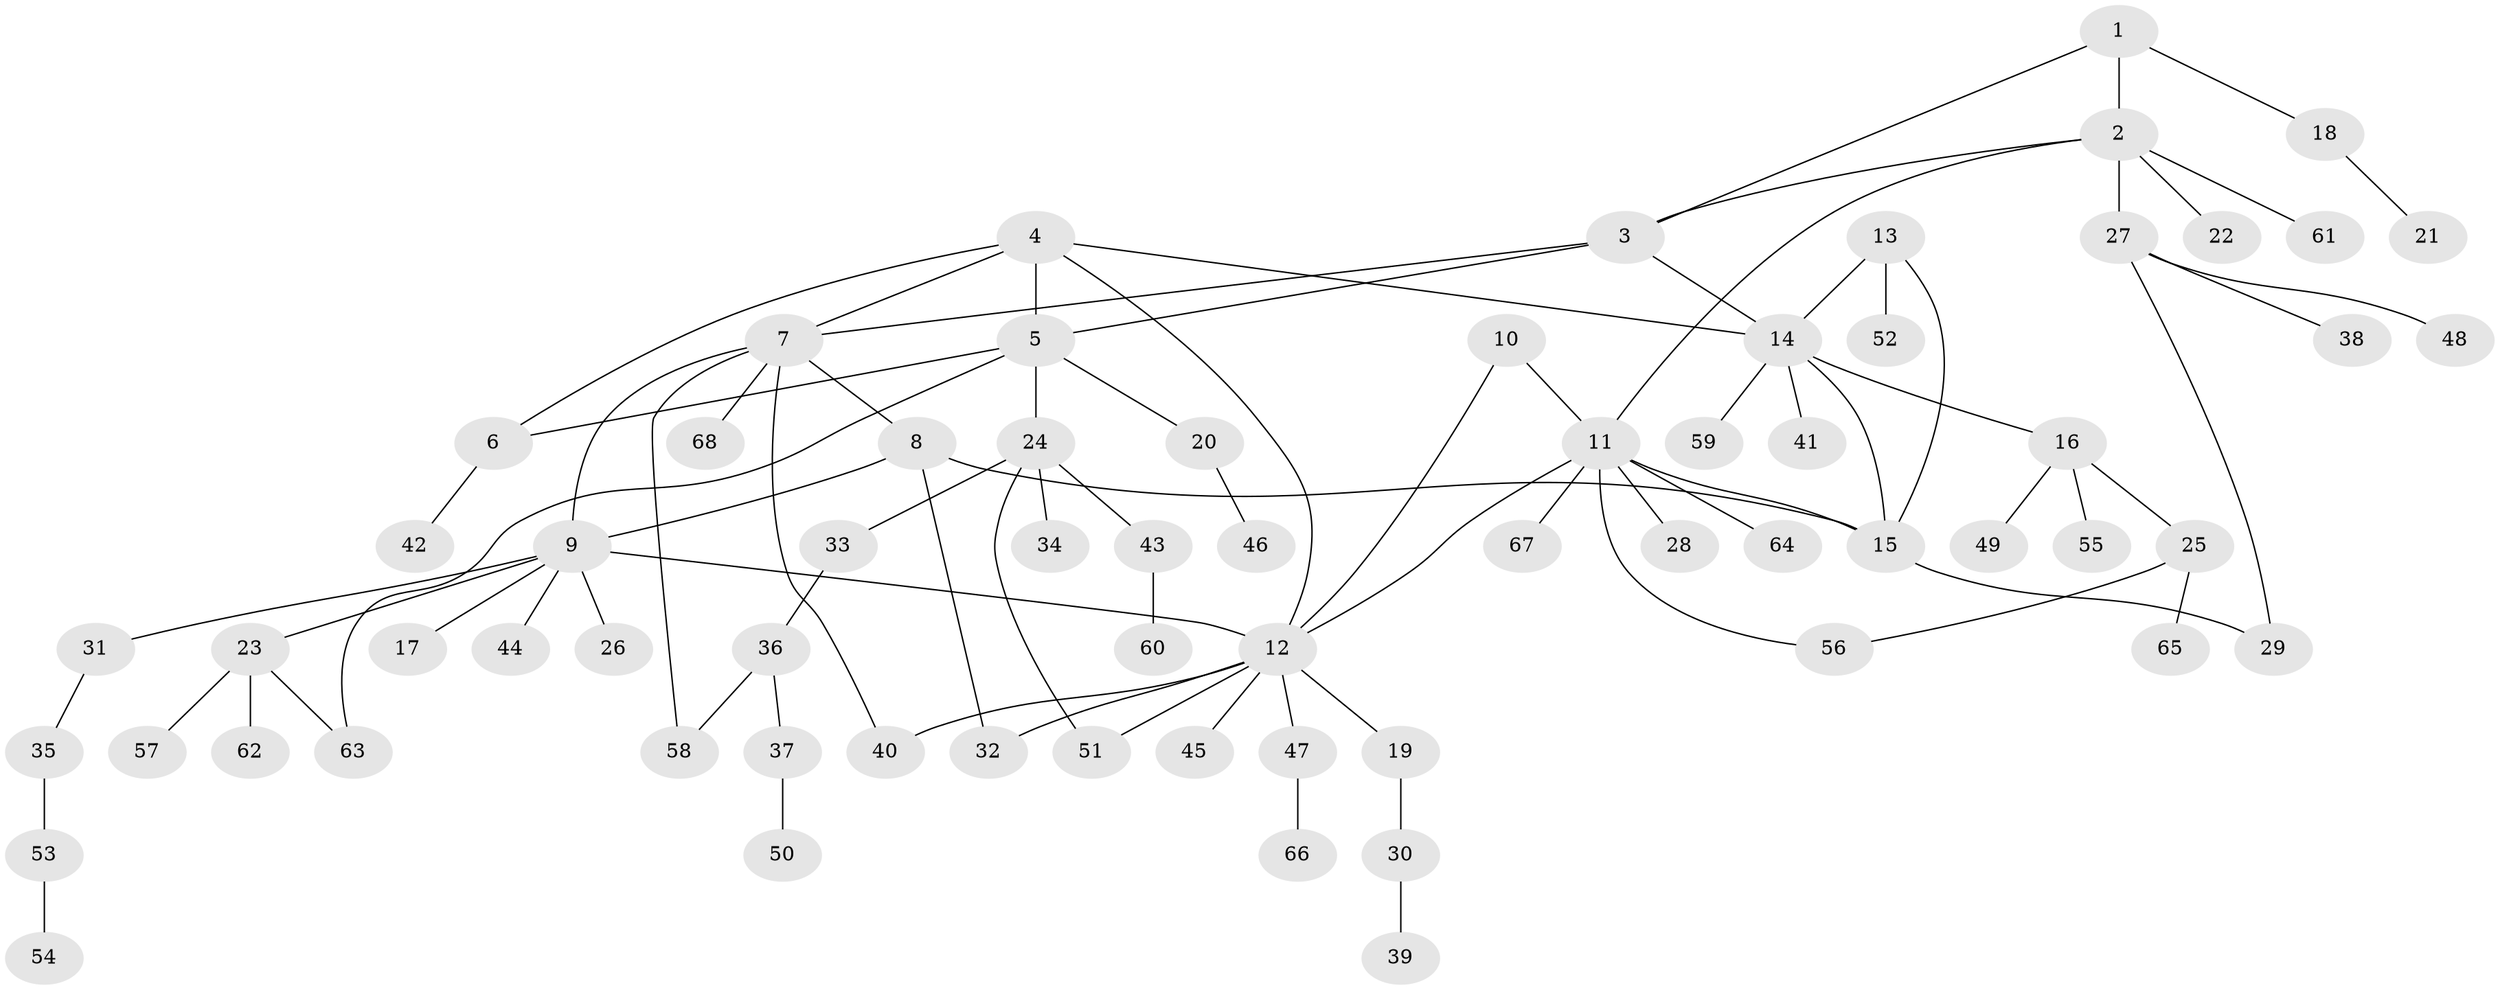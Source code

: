 // coarse degree distribution, {3: 0.10204081632653061, 5: 0.08163265306122448, 6: 0.061224489795918366, 2: 0.32653061224489793, 4: 0.04081632653061224, 7: 0.04081632653061224, 9: 0.02040816326530612, 1: 0.32653061224489793}
// Generated by graph-tools (version 1.1) at 2025/52/03/04/25 22:52:26]
// undirected, 68 vertices, 85 edges
graph export_dot {
  node [color=gray90,style=filled];
  1;
  2;
  3;
  4;
  5;
  6;
  7;
  8;
  9;
  10;
  11;
  12;
  13;
  14;
  15;
  16;
  17;
  18;
  19;
  20;
  21;
  22;
  23;
  24;
  25;
  26;
  27;
  28;
  29;
  30;
  31;
  32;
  33;
  34;
  35;
  36;
  37;
  38;
  39;
  40;
  41;
  42;
  43;
  44;
  45;
  46;
  47;
  48;
  49;
  50;
  51;
  52;
  53;
  54;
  55;
  56;
  57;
  58;
  59;
  60;
  61;
  62;
  63;
  64;
  65;
  66;
  67;
  68;
  1 -- 2;
  1 -- 3;
  1 -- 18;
  2 -- 3;
  2 -- 11;
  2 -- 22;
  2 -- 27;
  2 -- 61;
  3 -- 5;
  3 -- 7;
  3 -- 14;
  4 -- 5;
  4 -- 6;
  4 -- 7;
  4 -- 12;
  4 -- 14;
  5 -- 6;
  5 -- 20;
  5 -- 24;
  5 -- 63;
  6 -- 42;
  7 -- 8;
  7 -- 9;
  7 -- 40;
  7 -- 58;
  7 -- 68;
  8 -- 9;
  8 -- 15;
  8 -- 32;
  9 -- 12;
  9 -- 17;
  9 -- 23;
  9 -- 26;
  9 -- 31;
  9 -- 44;
  10 -- 11;
  10 -- 12;
  11 -- 12;
  11 -- 15;
  11 -- 28;
  11 -- 56;
  11 -- 64;
  11 -- 67;
  12 -- 19;
  12 -- 32;
  12 -- 40;
  12 -- 45;
  12 -- 47;
  12 -- 51;
  13 -- 14;
  13 -- 15;
  13 -- 52;
  14 -- 15;
  14 -- 16;
  14 -- 41;
  14 -- 59;
  15 -- 29;
  16 -- 25;
  16 -- 49;
  16 -- 55;
  18 -- 21;
  19 -- 30;
  20 -- 46;
  23 -- 57;
  23 -- 62;
  23 -- 63;
  24 -- 33;
  24 -- 34;
  24 -- 43;
  24 -- 51;
  25 -- 56;
  25 -- 65;
  27 -- 29;
  27 -- 38;
  27 -- 48;
  30 -- 39;
  31 -- 35;
  33 -- 36;
  35 -- 53;
  36 -- 37;
  36 -- 58;
  37 -- 50;
  43 -- 60;
  47 -- 66;
  53 -- 54;
}
